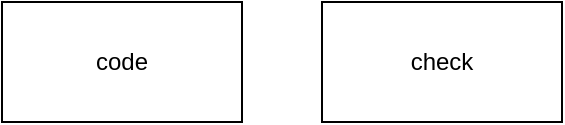 <mxfile>
    <diagram id="AKp2w6NNF-mMS_7Llx6f" name="Page-1">
        <mxGraphModel dx="673" dy="472" grid="1" gridSize="10" guides="1" tooltips="1" connect="1" arrows="1" fold="1" page="1" pageScale="1" pageWidth="850" pageHeight="1100" background="#ffffff" math="0" shadow="0">
            <root>
                <mxCell id="0"/>
                <mxCell id="1" parent="0"/>
                <mxCell id="2" value="code" style="rounded=0;whiteSpace=wrap;html=1;" vertex="1" parent="1">
                    <mxGeometry x="240" y="80" width="120" height="60" as="geometry"/>
                </mxCell>
                <mxCell id="4" value="check" style="rounded=0;whiteSpace=wrap;html=1;" vertex="1" parent="1">
                    <mxGeometry x="400" y="80" width="120" height="60" as="geometry"/>
                </mxCell>
            </root>
        </mxGraphModel>
    </diagram>
    <diagram id="4ZFslYIpRSbcT4mgjxp1" name="Page-2">
        <mxGraphModel dx="673" dy="472" grid="1" gridSize="10" guides="1" tooltips="1" connect="1" arrows="1" fold="1" page="1" pageScale="1" pageWidth="850" pageHeight="1100" background="#ffffff" math="0" shadow="0">
            <root>
                <mxCell id="0"/>
                <mxCell id="1" parent="0"/>
                <mxCell id="HAb0pxUqg1PxykQw1-pv-1" value="departemen" style="rounded=0;whiteSpace=wrap;html=1;" vertex="1" parent="1">
                    <mxGeometry x="120" y="200" width="120" height="60" as="geometry"/>
                </mxCell>
                <mxCell id="HAb0pxUqg1PxykQw1-pv-2" value="jabatan" style="rounded=0;whiteSpace=wrap;html=1;" vertex="1" parent="1">
                    <mxGeometry x="120" y="120" width="120" height="60" as="geometry"/>
                </mxCell>
                <mxCell id="HAb0pxUqg1PxykQw1-pv-3" value="nama" style="rounded=0;whiteSpace=wrap;html=1;" vertex="1" parent="1">
                    <mxGeometry x="120" y="40" width="120" height="60" as="geometry"/>
                </mxCell>
                <mxCell id="HAb0pxUqg1PxykQw1-pv-5" value="keterangan&amp;nbsp;" style="rounded=0;whiteSpace=wrap;html=1;" vertex="1" parent="1">
                    <mxGeometry x="120" y="350" width="120" height="60" as="geometry"/>
                </mxCell>
                <mxCell id="HAb0pxUqg1PxykQw1-pv-6" value="nama barang" style="rounded=0;whiteSpace=wrap;html=1;" vertex="1" parent="1">
                    <mxGeometry x="120" y="280" width="120" height="60" as="geometry"/>
                </mxCell>
                <mxCell id="HAb0pxUqg1PxykQw1-pv-7" value="reset" style="rounded=0;whiteSpace=wrap;html=1;" vertex="1" parent="1">
                    <mxGeometry x="200" y="430" width="120" height="60" as="geometry"/>
                </mxCell>
                <mxCell id="HAb0pxUqg1PxykQw1-pv-8" value="kirim&lt;span style=&quot;white-space: pre;&quot;&gt;&#9;&lt;/span&gt;" style="rounded=0;whiteSpace=wrap;html=1;" vertex="1" parent="1">
                    <mxGeometry x="10" y="430" width="120" height="60" as="geometry"/>
                </mxCell>
            </root>
        </mxGraphModel>
    </diagram>
    <diagram id="8I4GRiwLa13M2hHtyI4R" name="Page-3">
        <mxGraphModel dx="673" dy="472" grid="1" gridSize="10" guides="1" tooltips="1" connect="1" arrows="1" fold="1" page="1" pageScale="1" pageWidth="850" pageHeight="1100" background="#ffffff" math="0" shadow="0">
            <root>
                <mxCell id="0"/>
                <mxCell id="1" parent="0"/>
                <mxCell id="hDdBd5cCNKkLtIU3EX_v-1" value="usernama" style="rounded=0;whiteSpace=wrap;html=1;" vertex="1" parent="1">
                    <mxGeometry x="120" y="80" width="120" height="60" as="geometry"/>
                </mxCell>
                <mxCell id="hDdBd5cCNKkLtIU3EX_v-2" value="password" style="rounded=0;whiteSpace=wrap;html=1;" vertex="1" parent="1">
                    <mxGeometry x="120" y="160" width="120" height="60" as="geometry"/>
                </mxCell>
                <mxCell id="hDdBd5cCNKkLtIU3EX_v-3" value="login" style="rounded=0;whiteSpace=wrap;html=1;" vertex="1" parent="1">
                    <mxGeometry x="120" y="240" width="120" height="60" as="geometry"/>
                </mxCell>
                <mxCell id="hDdBd5cCNKkLtIU3EX_v-5" value="lupa password" style="rounded=0;whiteSpace=wrap;html=1;" vertex="1" parent="1">
                    <mxGeometry x="120" y="320" width="120" height="60" as="geometry"/>
                </mxCell>
            </root>
        </mxGraphModel>
    </diagram>
    <diagram id="wYA_z-7wyO2IbA2JrYHZ" name="Page-4">
        <mxGraphModel dx="503" dy="472" grid="1" gridSize="10" guides="1" tooltips="1" connect="1" arrows="1" fold="1" page="1" pageScale="1" pageWidth="850" pageHeight="1100" background="#ffffff" math="0" shadow="0">
            <root>
                <mxCell id="0"/>
                <mxCell id="1" parent="0"/>
                <mxCell id="rqGIOF12TqKlHm1mvG7e-1" value="username" style="rounded=0;whiteSpace=wrap;html=1;" vertex="1" parent="1">
                    <mxGeometry x="120" y="80" width="120" height="60" as="geometry"/>
                </mxCell>
                <mxCell id="rqGIOF12TqKlHm1mvG7e-4" style="edgeStyle=none;html=1;fillColor=#60a917;strokeColor=#2D7600;" edge="1" parent="1" source="rqGIOF12TqKlHm1mvG7e-2" target="rqGIOF12TqKlHm1mvG7e-3">
                    <mxGeometry relative="1" as="geometry"/>
                </mxCell>
                <mxCell id="rqGIOF12TqKlHm1mvG7e-2" value="cari" style="rounded=0;whiteSpace=wrap;html=1;" vertex="1" parent="1">
                    <mxGeometry x="120" y="160" width="120" height="60" as="geometry"/>
                </mxCell>
                <mxCell id="rqGIOF12TqKlHm1mvG7e-3" value="password baru&amp;nbsp;" style="rounded=0;whiteSpace=wrap;html=1;" vertex="1" parent="1">
                    <mxGeometry x="280" y="280" width="120" height="60" as="geometry"/>
                </mxCell>
                <mxCell id="rqGIOF12TqKlHm1mvG7e-5" value="kirim" style="rounded=0;whiteSpace=wrap;html=1;" vertex="1" parent="1">
                    <mxGeometry x="280" y="360" width="120" height="60" as="geometry"/>
                </mxCell>
            </root>
        </mxGraphModel>
    </diagram>
    <diagram id="HqMLqZbuBIxofzxD6j4L" name="Page-5">
        <mxGraphModel dx="673" dy="472" grid="1" gridSize="10" guides="1" tooltips="1" connect="1" arrows="1" fold="1" page="1" pageScale="1" pageWidth="850" pageHeight="1100" background="#ffffff" math="0" shadow="0">
            <root>
                <mxCell id="0"/>
                <mxCell id="1" parent="0"/>
                <mxCell id="pOJBWkBnyAd6q5cpJROj-1" value="dashboard" style="rounded=0;whiteSpace=wrap;html=1;" vertex="1" parent="1">
                    <mxGeometry x="120" y="80" width="120" height="60" as="geometry"/>
                </mxCell>
                <mxCell id="pOJBWkBnyAd6q5cpJROj-2" value="data user" style="rounded=0;whiteSpace=wrap;html=1;" vertex="1" parent="1">
                    <mxGeometry x="120" y="160" width="260" height="120" as="geometry"/>
                </mxCell>
            </root>
        </mxGraphModel>
    </diagram>
    <diagram id="0j-nflf23pDGrl14IvcM" name="Page-6">
        <mxGraphModel dx="673" dy="472" grid="1" gridSize="10" guides="1" tooltips="1" connect="1" arrows="1" fold="1" page="1" pageScale="1" pageWidth="850" pageHeight="1100" background="#ffffff" math="0" shadow="0">
            <root>
                <mxCell id="0"/>
                <mxCell id="1" parent="0"/>
                <mxCell id="s3ggMJTVcoCYq2V4XPA3-1" value="data report" style="rounded=0;whiteSpace=wrap;html=1;" vertex="1" parent="1">
                    <mxGeometry width="120" height="60" as="geometry"/>
                </mxCell>
                <mxCell id="s3ggMJTVcoCYq2V4XPA3-9" style="edgeStyle=none;html=1;entryX=0;entryY=0.5;entryDx=0;entryDy=0;fillColor=#60a917;strokeColor=#2D7600;" edge="1" parent="1" source="s3ggMJTVcoCYq2V4XPA3-2" target="s3ggMJTVcoCYq2V4XPA3-5">
                    <mxGeometry relative="1" as="geometry"/>
                </mxCell>
                <mxCell id="s3ggMJTVcoCYq2V4XPA3-2" value="belum di proses" style="rounded=0;whiteSpace=wrap;html=1;" vertex="1" parent="1">
                    <mxGeometry y="160" width="400" height="60" as="geometry"/>
                </mxCell>
                <mxCell id="s3ggMJTVcoCYq2V4XPA3-7" style="edgeStyle=none;html=1;entryX=0.5;entryY=0;entryDx=0;entryDy=0;" edge="1" parent="1" source="s3ggMJTVcoCYq2V4XPA3-3" target="s3ggMJTVcoCYq2V4XPA3-5">
                    <mxGeometry relative="1" as="geometry"/>
                </mxCell>
                <mxCell id="s3ggMJTVcoCYq2V4XPA3-8" style="edgeStyle=none;html=1;fillColor=#60a917;strokeColor=#2D7600;" edge="1" parent="1" source="s3ggMJTVcoCYq2V4XPA3-3" target="s3ggMJTVcoCYq2V4XPA3-5">
                    <mxGeometry relative="1" as="geometry">
                        <mxPoint x="490" y="130" as="targetPoint"/>
                    </mxGeometry>
                </mxCell>
                <mxCell id="s3ggMJTVcoCYq2V4XPA3-3" value="sedang di proses" style="rounded=0;whiteSpace=wrap;html=1;" vertex="1" parent="1">
                    <mxGeometry y="80" width="400" height="60" as="geometry"/>
                </mxCell>
                <mxCell id="s3ggMJTVcoCYq2V4XPA3-10" value="" style="edgeStyle=none;html=1;" edge="1" parent="1" source="s3ggMJTVcoCYq2V4XPA3-4" target="s3ggMJTVcoCYq2V4XPA3-5">
                    <mxGeometry relative="1" as="geometry"/>
                </mxCell>
                <mxCell id="s3ggMJTVcoCYq2V4XPA3-11" style="edgeStyle=none;html=1;entryX=0;entryY=0.75;entryDx=0;entryDy=0;fillColor=#60a917;strokeColor=#2D7600;" edge="1" parent="1" source="s3ggMJTVcoCYq2V4XPA3-4" target="s3ggMJTVcoCYq2V4XPA3-5">
                    <mxGeometry relative="1" as="geometry"/>
                </mxCell>
                <mxCell id="s3ggMJTVcoCYq2V4XPA3-4" value="selesai di proses" style="rounded=0;whiteSpace=wrap;html=1;" vertex="1" parent="1">
                    <mxGeometry y="240" width="400" height="60" as="geometry"/>
                </mxCell>
                <mxCell id="s3ggMJTVcoCYq2V4XPA3-5" value="keterangan&amp;nbsp;" style="rounded=0;whiteSpace=wrap;html=1;" vertex="1" parent="1">
                    <mxGeometry x="470" y="140" width="210" height="140" as="geometry"/>
                </mxCell>
            </root>
        </mxGraphModel>
    </diagram>
</mxfile>